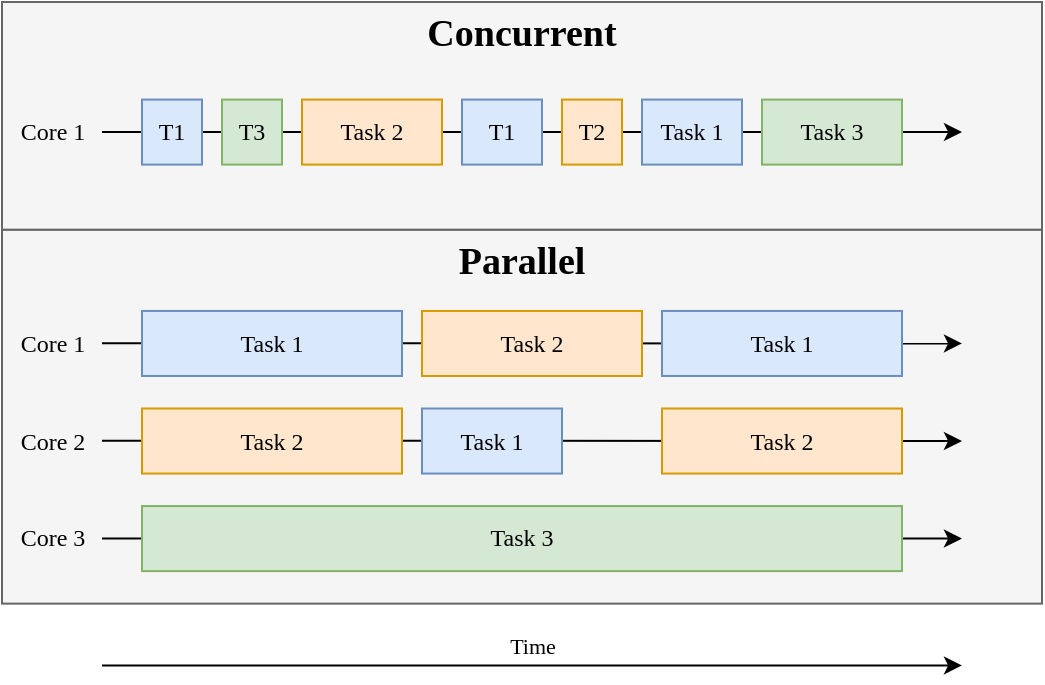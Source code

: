 <mxfile version="15.5.4" type="device"><diagram id="cJMS-vyu32HruUSHgJg9" name="Page-1"><mxGraphModel dx="982" dy="543" grid="1" gridSize="10" guides="1" tooltips="1" connect="0" arrows="0" fold="1" page="1" pageScale="1" pageWidth="827" pageHeight="1169" math="0" shadow="0"><root><mxCell id="0"/><mxCell id="1" parent="0"/><mxCell id="-8fakMgg7C4at7Mgi-fx-61" value="" style="rounded=0;whiteSpace=wrap;html=1;sketch=0;fontFamily=IBM Plex Sans;fontSource=https%3A%2F%2Ffonts.googleapis.com%2Fcss%3Ffamily%3DIBM%2BPlex%2BSans;fontSize=19;align=left;verticalAlign=middle;fillColor=#f5f5f5;fontColor=#333333;strokeColor=#666666;" parent="1" vertex="1"><mxGeometry y="113.821" width="520.0" height="186.992" as="geometry"/></mxCell><mxCell id="-8fakMgg7C4at7Mgi-fx-58" value="" style="endArrow=classic;html=1;rounded=0;fontFamily=IBM Plex Sans;fontSource=https%3A%2F%2Ffonts.googleapis.com%2Fcss%3Ffamily%3DIBM%2BPlex%2BSans;" parent="1" edge="1"><mxGeometry width="50.0" height="48.78" as="geometry"><mxPoint x="50.0" y="170.569" as="sourcePoint"/><mxPoint x="480.0" y="170.732" as="targetPoint"/></mxGeometry></mxCell><mxCell id="-8fakMgg7C4at7Mgi-fx-57" value="" style="endArrow=classic;html=1;rounded=0;fontFamily=IBM Plex Sans;fontSource=https%3A%2F%2Ffonts.googleapis.com%2Fcss%3Ffamily%3DIBM%2BPlex%2BSans;" parent="1" edge="1"><mxGeometry width="50.0" height="48.78" as="geometry"><mxPoint x="50.0" y="219.35" as="sourcePoint"/><mxPoint x="480.0" y="219.512" as="targetPoint"/></mxGeometry></mxCell><mxCell id="-8fakMgg7C4at7Mgi-fx-24" value="" style="rounded=0;whiteSpace=wrap;html=1;sketch=0;fontFamily=IBM Plex Sans;fontSource=https%3A%2F%2Ffonts.googleapis.com%2Fcss%3Ffamily%3DIBM%2BPlex%2BSans;fontSize=19;align=left;verticalAlign=middle;fillColor=#f5f5f5;fontColor=#333333;strokeColor=#666666;" parent="1" vertex="1"><mxGeometry width="520.0" height="113.821" as="geometry"/></mxCell><mxCell id="-8fakMgg7C4at7Mgi-fx-23" value="" style="endArrow=classic;html=1;rounded=0;fontFamily=IBM Plex Sans;fontSource=https%3A%2F%2Ffonts.googleapis.com%2Fcss%3Ffamily%3DIBM%2BPlex%2BSans;" parent="1" edge="1"><mxGeometry width="50.0" height="48.78" as="geometry"><mxPoint x="50.0" y="65.041" as="sourcePoint"/><mxPoint x="480.0" y="65.041" as="targetPoint"/></mxGeometry></mxCell><mxCell id="-8fakMgg7C4at7Mgi-fx-11" value="T1" style="rounded=0;whiteSpace=wrap;html=1;sketch=0;fillColor=#dae8fc;strokeColor=#6c8ebf;fontFamily=IBM Plex Sans;fontSource=https%3A%2F%2Ffonts.googleapis.com%2Fcss%3Ffamily%3DIBM%2BPlex%2BSans;align=center;verticalAlign=middle;" parent="1" vertex="1"><mxGeometry x="70.0" y="48.78" width="30.0" height="32.52" as="geometry"/></mxCell><mxCell id="-8fakMgg7C4at7Mgi-fx-13" value="T1" style="rounded=0;whiteSpace=wrap;html=1;sketch=0;fillColor=#dae8fc;strokeColor=#6c8ebf;fontFamily=IBM Plex Sans;fontSource=https%3A%2F%2Ffonts.googleapis.com%2Fcss%3Ffamily%3DIBM%2BPlex%2BSans;" parent="1" vertex="1"><mxGeometry x="230.0" y="48.78" width="40.0" height="32.52" as="geometry"/></mxCell><mxCell id="-8fakMgg7C4at7Mgi-fx-15" value="T2" style="rounded=0;whiteSpace=wrap;html=1;fillColor=#ffe6cc;strokeColor=#d79b00;fontFamily=IBM Plex Sans;fontSource=https%3A%2F%2Ffonts.googleapis.com%2Fcss%3Ffamily%3DIBM%2BPlex%2BSans;" parent="1" vertex="1"><mxGeometry x="280.0" y="48.78" width="30.0" height="32.52" as="geometry"/></mxCell><mxCell id="-8fakMgg7C4at7Mgi-fx-16" value="Task 1" style="rounded=0;whiteSpace=wrap;html=1;sketch=0;fillColor=#dae8fc;strokeColor=#6c8ebf;fontFamily=IBM Plex Sans;fontSource=https%3A%2F%2Ffonts.googleapis.com%2Fcss%3Ffamily%3DIBM%2BPlex%2BSans;" parent="1" vertex="1"><mxGeometry x="320.0" y="48.78" width="50.0" height="32.52" as="geometry"/></mxCell><mxCell id="-8fakMgg7C4at7Mgi-fx-12" value="Task 2" style="rounded=0;whiteSpace=wrap;html=1;fillColor=#ffe6cc;strokeColor=#d79b00;fontFamily=IBM Plex Sans;fontSource=https%3A%2F%2Ffonts.googleapis.com%2Fcss%3Ffamily%3DIBM%2BPlex%2BSans;" parent="1" vertex="1"><mxGeometry x="150.0" y="48.78" width="70.0" height="32.52" as="geometry"/></mxCell><mxCell id="-8fakMgg7C4at7Mgi-fx-19" value="Task 3" style="rounded=0;whiteSpace=wrap;html=1;fillColor=#d5e8d4;strokeColor=#82b366;fontFamily=IBM Plex Sans;fontSource=https%3A%2F%2Ffonts.googleapis.com%2Fcss%3Ffamily%3DIBM%2BPlex%2BSans;" parent="1" vertex="1"><mxGeometry x="380.0" y="48.78" width="70.0" height="32.52" as="geometry"/></mxCell><mxCell id="-8fakMgg7C4at7Mgi-fx-20" value="T3" style="rounded=0;whiteSpace=wrap;html=1;fillColor=#d5e8d4;strokeColor=#82b366;fontFamily=IBM Plex Sans;fontSource=https%3A%2F%2Ffonts.googleapis.com%2Fcss%3Ffamily%3DIBM%2BPlex%2BSans;" parent="1" vertex="1"><mxGeometry x="110.0" y="48.78" width="30.0" height="32.52" as="geometry"/></mxCell><mxCell id="-8fakMgg7C4at7Mgi-fx-21" value="Core 1" style="text;html=1;align=center;verticalAlign=middle;resizable=0;points=[];autosize=1;strokeColor=none;fillColor=none;fontFamily=IBM Plex Sans;fontSource=https%3A%2F%2Ffonts.googleapis.com%2Fcss%3Ffamily%3DIBM%2BPlex%2BSans;" parent="1" vertex="1"><mxGeometry y="55.041" width="50" height="20" as="geometry"/></mxCell><mxCell id="-8fakMgg7C4at7Mgi-fx-22" value="Concurrent" style="text;whiteSpace=wrap;html=1;fontSize=19;fontFamily=IBM Plex Sans;fontSource=https%3A%2F%2Ffonts.googleapis.com%2Fcss%3Ffamily%3DIBM%2BPlex%2BSans;fontStyle=1;verticalAlign=middle;align=center;" parent="1" vertex="1"><mxGeometry width="520.0" height="32.52" as="geometry"/></mxCell><mxCell id="-8fakMgg7C4at7Mgi-fx-25" value="Parallel" style="text;whiteSpace=wrap;html=1;fontSize=19;fontFamily=IBM Plex Sans;fontSource=https%3A%2F%2Ffonts.googleapis.com%2Fcss%3Ffamily%3DIBM%2BPlex%2BSans;fontStyle=1;verticalAlign=middle;align=center;" parent="1" vertex="1"><mxGeometry y="113.821" width="520.0" height="32.52" as="geometry"/></mxCell><mxCell id="-8fakMgg7C4at7Mgi-fx-42" value="Core 1" style="text;html=1;align=center;verticalAlign=middle;resizable=0;points=[];autosize=1;strokeColor=none;fillColor=none;fontFamily=IBM Plex Sans;fontSource=https%3A%2F%2Ffonts.googleapis.com%2Fcss%3Ffamily%3DIBM%2BPlex%2BSans;" parent="1" vertex="1"><mxGeometry y="160.732" width="50" height="20" as="geometry"/></mxCell><mxCell id="-8fakMgg7C4at7Mgi-fx-44" value="Core 2" style="text;html=1;align=center;verticalAlign=middle;resizable=0;points=[];autosize=1;strokeColor=none;fillColor=none;fontFamily=IBM Plex Sans;fontSource=https%3A%2F%2Ffonts.googleapis.com%2Fcss%3Ffamily%3DIBM%2BPlex%2BSans;" parent="1" vertex="1"><mxGeometry y="209.512" width="50" height="20" as="geometry"/></mxCell><mxCell id="-8fakMgg7C4at7Mgi-fx-45" value="" style="endArrow=classic;html=1;rounded=0;fontFamily=IBM Plex Sans;fontSource=https%3A%2F%2Ffonts.googleapis.com%2Fcss%3Ffamily%3DIBM%2BPlex%2BSans;" parent="1" edge="1"><mxGeometry width="50.0" height="48.78" as="geometry"><mxPoint x="50.0" y="268.293" as="sourcePoint"/><mxPoint x="480.0" y="268.293" as="targetPoint"/></mxGeometry></mxCell><mxCell id="-8fakMgg7C4at7Mgi-fx-46" value="Core 3" style="text;html=1;align=center;verticalAlign=middle;resizable=0;points=[];autosize=1;strokeColor=none;fillColor=none;fontFamily=IBM Plex Sans;fontSource=https%3A%2F%2Ffonts.googleapis.com%2Fcss%3Ffamily%3DIBM%2BPlex%2BSans;" parent="1" vertex="1"><mxGeometry y="258.293" width="50" height="20" as="geometry"/></mxCell><mxCell id="-8fakMgg7C4at7Mgi-fx-48" value="Task 1" style="rounded=0;whiteSpace=wrap;html=1;fillColor=#dae8fc;strokeColor=#6c8ebf;sketch=0;fontFamily=IBM Plex Sans;fontSource=https%3A%2F%2Ffonts.googleapis.com%2Fcss%3Ffamily%3DIBM%2BPlex%2BSans;" parent="1" vertex="1"><mxGeometry x="70.0" y="154.472" width="130.0" height="32.52" as="geometry"/></mxCell><mxCell id="-8fakMgg7C4at7Mgi-fx-49" value="Task 2" style="rounded=0;whiteSpace=wrap;html=1;fillColor=#ffe6cc;strokeColor=#d79b00;fontFamily=IBM Plex Sans;fontSource=https%3A%2F%2Ffonts.googleapis.com%2Fcss%3Ffamily%3DIBM%2BPlex%2BSans;" parent="1" vertex="1"><mxGeometry x="70.0" y="203.252" width="130.0" height="32.52" as="geometry"/></mxCell><mxCell id="-8fakMgg7C4at7Mgi-fx-50" value="Task 2" style="rounded=0;whiteSpace=wrap;html=1;fillColor=#ffe6cc;strokeColor=#d79b00;fontFamily=IBM Plex Sans;fontSource=https%3A%2F%2Ffonts.googleapis.com%2Fcss%3Ffamily%3DIBM%2BPlex%2BSans;" parent="1" vertex="1"><mxGeometry x="210.0" y="154.472" width="110.0" height="32.52" as="geometry"/></mxCell><mxCell id="-8fakMgg7C4at7Mgi-fx-53" value="Task 1" style="rounded=0;whiteSpace=wrap;html=1;fillColor=#dae8fc;strokeColor=#6c8ebf;sketch=0;fontFamily=IBM Plex Sans;fontSource=https%3A%2F%2Ffonts.googleapis.com%2Fcss%3Ffamily%3DIBM%2BPlex%2BSans;" parent="1" vertex="1"><mxGeometry x="330.0" y="154.472" width="120.0" height="32.52" as="geometry"/></mxCell><mxCell id="-8fakMgg7C4at7Mgi-fx-54" value="Task 1" style="rounded=0;whiteSpace=wrap;html=1;fillColor=#dae8fc;strokeColor=#6c8ebf;sketch=0;fontFamily=IBM Plex Sans;fontSource=https%3A%2F%2Ffonts.googleapis.com%2Fcss%3Ffamily%3DIBM%2BPlex%2BSans;" parent="1" vertex="1"><mxGeometry x="210.0" y="203.252" width="70.0" height="32.52" as="geometry"/></mxCell><mxCell id="-8fakMgg7C4at7Mgi-fx-55" value="Task 2" style="rounded=0;whiteSpace=wrap;html=1;fillColor=#ffe6cc;strokeColor=#d79b00;fontFamily=IBM Plex Sans;fontSource=https%3A%2F%2Ffonts.googleapis.com%2Fcss%3Ffamily%3DIBM%2BPlex%2BSans;" parent="1" vertex="1"><mxGeometry x="330.0" y="203.252" width="120.0" height="32.52" as="geometry"/></mxCell><mxCell id="-8fakMgg7C4at7Mgi-fx-59" value="" style="endArrow=classic;html=1;rounded=0;fontFamily=IBM Plex Sans;fontSource=https%3A%2F%2Ffonts.googleapis.com%2Fcss%3Ffamily%3DIBM%2BPlex%2BSans;" parent="1" edge="1"><mxGeometry y="14.634" width="50.0" height="48.78" as="geometry"><mxPoint x="50.0" y="331.707" as="sourcePoint"/><mxPoint x="480.0" y="331.707" as="targetPoint"/></mxGeometry></mxCell><mxCell id="-8fakMgg7C4at7Mgi-fx-60" value="Time" style="edgeLabel;html=1;align=center;verticalAlign=middle;resizable=0;points=[];fontSize=11;fontFamily=IBM Plex Sans;fontSource=https%3A%2F%2Ffonts.googleapis.com%2Fcss%3Ffamily%3DIBM%2BPlex%2BSans;labelBackgroundColor=none;" parent="-8fakMgg7C4at7Mgi-fx-59" vertex="1" connectable="0"><mxGeometry x="0.824" y="1" relative="1" as="geometry"><mxPoint x="-177" y="-9" as="offset"/></mxGeometry></mxCell><mxCell id="-8fakMgg7C4at7Mgi-fx-62" value="Task 3" style="rounded=0;whiteSpace=wrap;html=1;fillColor=#d5e8d4;strokeColor=#82b366;fontFamily=IBM Plex Sans;fontSource=https%3A%2F%2Ffonts.googleapis.com%2Fcss%3Ffamily%3DIBM%2BPlex%2BSans;" parent="1" vertex="1"><mxGeometry x="70.0" y="252.033" width="380.0" height="32.52" as="geometry"/></mxCell></root></mxGraphModel></diagram></mxfile>
